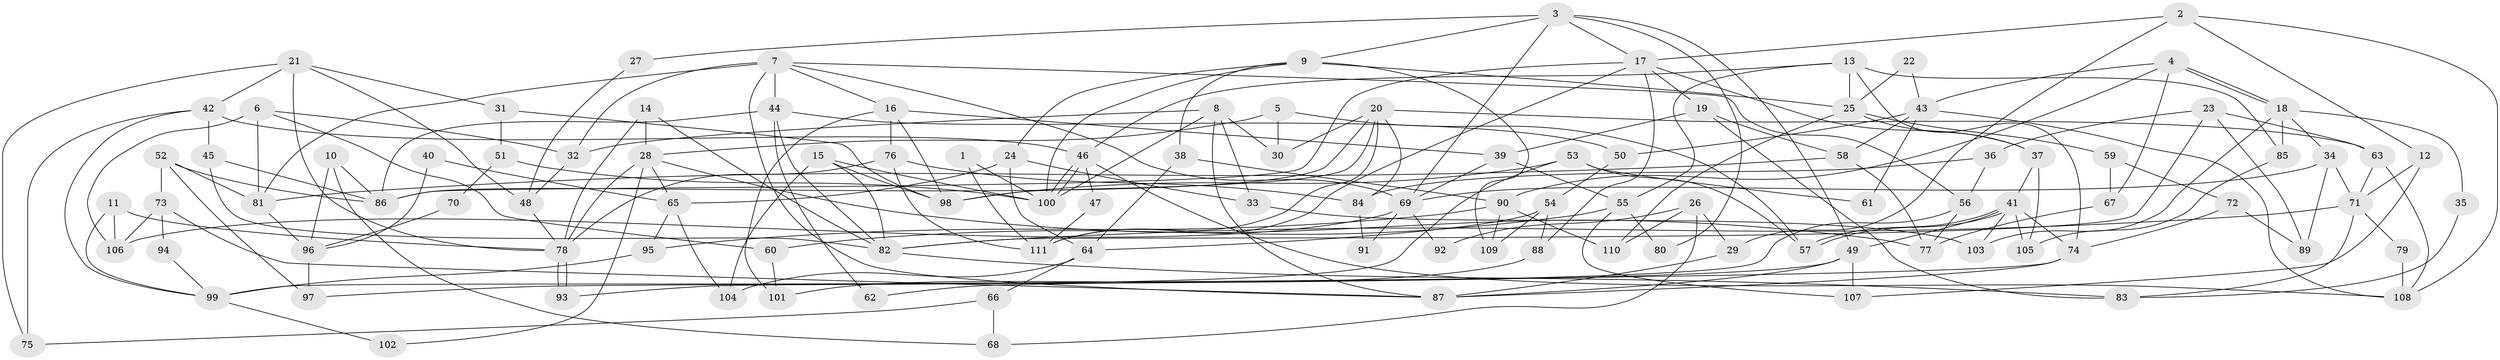 // Generated by graph-tools (version 1.1) at 2025/51/03/09/25 04:51:35]
// undirected, 111 vertices, 222 edges
graph export_dot {
graph [start="1"]
  node [color=gray90,style=filled];
  1;
  2;
  3;
  4;
  5;
  6;
  7;
  8;
  9;
  10;
  11;
  12;
  13;
  14;
  15;
  16;
  17;
  18;
  19;
  20;
  21;
  22;
  23;
  24;
  25;
  26;
  27;
  28;
  29;
  30;
  31;
  32;
  33;
  34;
  35;
  36;
  37;
  38;
  39;
  40;
  41;
  42;
  43;
  44;
  45;
  46;
  47;
  48;
  49;
  50;
  51;
  52;
  53;
  54;
  55;
  56;
  57;
  58;
  59;
  60;
  61;
  62;
  63;
  64;
  65;
  66;
  67;
  68;
  69;
  70;
  71;
  72;
  73;
  74;
  75;
  76;
  77;
  78;
  79;
  80;
  81;
  82;
  83;
  84;
  85;
  86;
  87;
  88;
  89;
  90;
  91;
  92;
  93;
  94;
  95;
  96;
  97;
  98;
  99;
  100;
  101;
  102;
  103;
  104;
  105;
  106;
  107;
  108;
  109;
  110;
  111;
  1 -- 111;
  1 -- 100;
  2 -- 17;
  2 -- 12;
  2 -- 29;
  2 -- 108;
  3 -- 9;
  3 -- 49;
  3 -- 17;
  3 -- 27;
  3 -- 69;
  3 -- 80;
  4 -- 43;
  4 -- 18;
  4 -- 18;
  4 -- 67;
  4 -- 90;
  5 -- 30;
  5 -- 28;
  5 -- 57;
  6 -- 106;
  6 -- 81;
  6 -- 32;
  6 -- 60;
  7 -- 69;
  7 -- 32;
  7 -- 16;
  7 -- 44;
  7 -- 56;
  7 -- 81;
  7 -- 87;
  8 -- 100;
  8 -- 87;
  8 -- 30;
  8 -- 32;
  8 -- 33;
  9 -- 100;
  9 -- 25;
  9 -- 24;
  9 -- 38;
  9 -- 109;
  10 -- 86;
  10 -- 68;
  10 -- 96;
  11 -- 99;
  11 -- 78;
  11 -- 106;
  12 -- 107;
  12 -- 71;
  13 -- 46;
  13 -- 74;
  13 -- 25;
  13 -- 55;
  13 -- 85;
  14 -- 78;
  14 -- 82;
  14 -- 28;
  15 -- 82;
  15 -- 98;
  15 -- 100;
  15 -- 104;
  16 -- 101;
  16 -- 39;
  16 -- 76;
  16 -- 98;
  17 -- 86;
  17 -- 19;
  17 -- 37;
  17 -- 88;
  17 -- 111;
  18 -- 85;
  18 -- 34;
  18 -- 35;
  18 -- 103;
  19 -- 39;
  19 -- 58;
  19 -- 83;
  20 -- 111;
  20 -- 84;
  20 -- 30;
  20 -- 63;
  20 -- 86;
  20 -- 98;
  21 -- 42;
  21 -- 78;
  21 -- 31;
  21 -- 48;
  21 -- 75;
  22 -- 25;
  22 -- 43;
  23 -- 82;
  23 -- 63;
  23 -- 36;
  23 -- 89;
  24 -- 65;
  24 -- 33;
  24 -- 64;
  25 -- 37;
  25 -- 59;
  25 -- 110;
  26 -- 110;
  26 -- 29;
  26 -- 68;
  26 -- 92;
  27 -- 48;
  28 -- 78;
  28 -- 65;
  28 -- 77;
  28 -- 102;
  29 -- 87;
  31 -- 98;
  31 -- 51;
  32 -- 48;
  33 -- 103;
  34 -- 89;
  34 -- 69;
  34 -- 71;
  35 -- 83;
  36 -- 56;
  36 -- 84;
  37 -- 41;
  37 -- 105;
  38 -- 64;
  38 -- 90;
  39 -- 69;
  39 -- 55;
  40 -- 96;
  40 -- 65;
  41 -- 103;
  41 -- 57;
  41 -- 57;
  41 -- 49;
  41 -- 74;
  41 -- 105;
  42 -- 46;
  42 -- 45;
  42 -- 75;
  42 -- 99;
  43 -- 58;
  43 -- 50;
  43 -- 61;
  43 -- 108;
  44 -- 82;
  44 -- 50;
  44 -- 62;
  44 -- 86;
  45 -- 82;
  45 -- 86;
  46 -- 100;
  46 -- 100;
  46 -- 108;
  46 -- 47;
  47 -- 111;
  48 -- 78;
  49 -- 87;
  49 -- 62;
  49 -- 107;
  50 -- 54;
  51 -- 100;
  51 -- 70;
  52 -- 86;
  52 -- 97;
  52 -- 73;
  52 -- 81;
  53 -- 98;
  53 -- 57;
  53 -- 61;
  53 -- 93;
  54 -- 64;
  54 -- 109;
  54 -- 88;
  55 -- 60;
  55 -- 80;
  55 -- 107;
  56 -- 77;
  56 -- 99;
  58 -- 81;
  58 -- 77;
  59 -- 67;
  59 -- 72;
  60 -- 101;
  63 -- 108;
  63 -- 71;
  64 -- 104;
  64 -- 66;
  65 -- 95;
  65 -- 104;
  66 -- 75;
  66 -- 68;
  67 -- 77;
  69 -- 91;
  69 -- 92;
  69 -- 106;
  70 -- 96;
  71 -- 79;
  71 -- 82;
  71 -- 83;
  72 -- 74;
  72 -- 89;
  73 -- 106;
  73 -- 87;
  73 -- 94;
  74 -- 87;
  74 -- 97;
  76 -- 78;
  76 -- 84;
  76 -- 111;
  78 -- 93;
  78 -- 93;
  79 -- 108;
  81 -- 96;
  82 -- 83;
  84 -- 91;
  85 -- 105;
  88 -- 101;
  90 -- 95;
  90 -- 109;
  90 -- 110;
  94 -- 99;
  95 -- 99;
  96 -- 97;
  99 -- 102;
}
